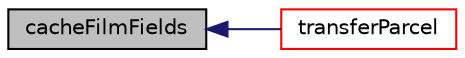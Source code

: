 digraph "cacheFilmFields"
{
  bgcolor="transparent";
  edge [fontname="Helvetica",fontsize="10",labelfontname="Helvetica",labelfontsize="10"];
  node [fontname="Helvetica",fontsize="10",shape=record];
  rankdir="LR";
  Node1415 [label="cacheFilmFields",height=0.2,width=0.4,color="black", fillcolor="grey75", style="filled", fontcolor="black"];
  Node1415 -> Node1416 [dir="back",color="midnightblue",fontsize="10",style="solid",fontname="Helvetica"];
  Node1416 [label="transferParcel",height=0.2,width=0.4,color="red",URL="$a25505.html#af3f1c3e45a0819d21913ec81e6de7525",tooltip="Transfer parcel from cloud to surface film. "];
}

